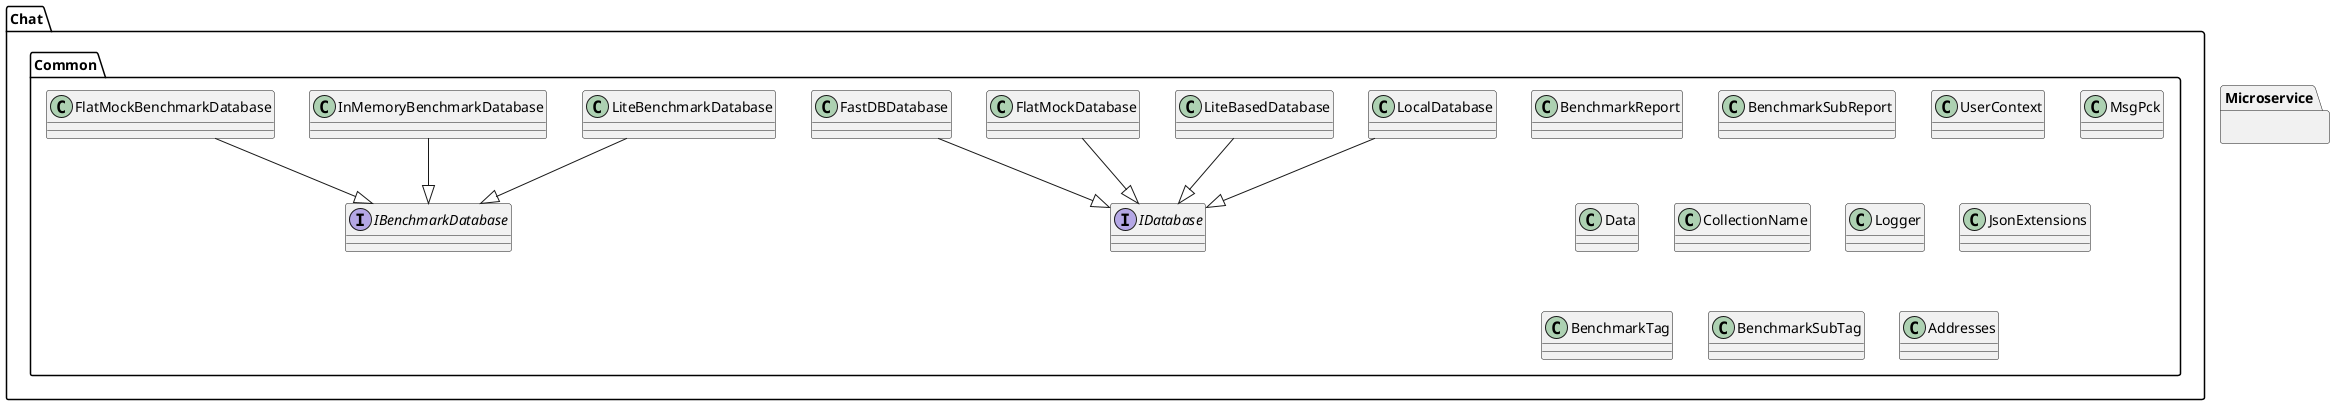 @startuml MicroserviceClassDiagram
' Microservice + Chat.Common Klassendiagramm

package "Microservice" {
  ' Keine Klassen gefunden, ggf. ergänzen
}

package "Chat.Common" {
  class BenchmarkReport
  class BenchmarkSubReport
  class UserContext
  class MsgPck
  class Data
  class CollectionName
  class Logger
  class JsonExtensions
  class LocalDatabase
  class LiteBasedDatabase
  interface IDatabase
  class FlatMockDatabase
  class FastDBDatabase
  class LiteBenchmarkDatabase
  class InMemoryBenchmarkDatabase
  interface IBenchmarkDatabase
  class FlatMockBenchmarkDatabase
  class BenchmarkTag
  class BenchmarkSubTag
  class Addresses

  LocalDatabase --|> IDatabase
  LiteBasedDatabase --|> IDatabase
  FlatMockDatabase --|> IDatabase
  FastDBDatabase --|> IDatabase
  LiteBenchmarkDatabase --|> IBenchmarkDatabase
  InMemoryBenchmarkDatabase --|> IBenchmarkDatabase
  FlatMockBenchmarkDatabase --|> IBenchmarkDatabase
}
@enduml
